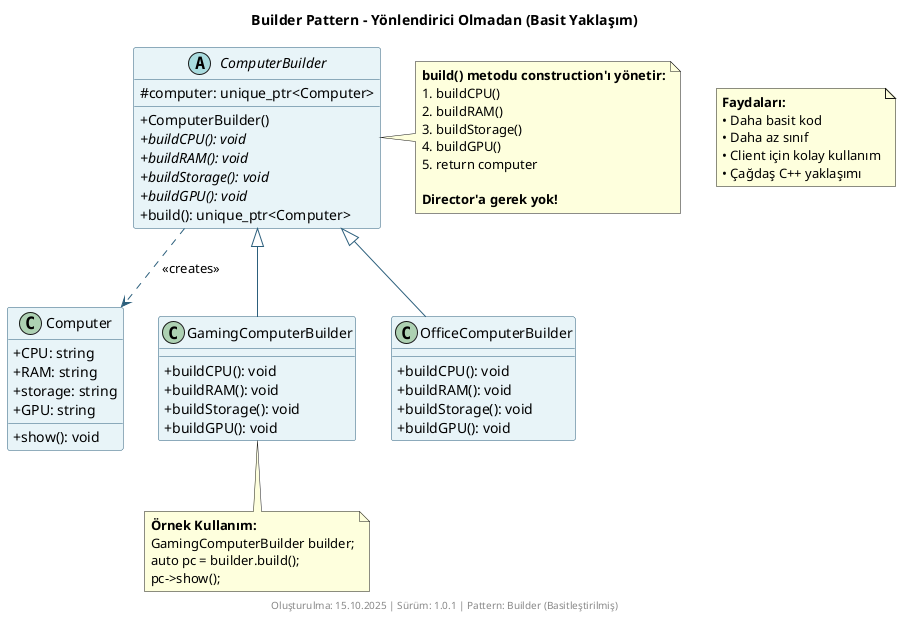 @startuml builder-without-director
/'
 * @file builder-without-director.puml
 * @brief Builder Pattern - Yönlendirici olmadan basit yaklaşım
 * @author AI Assistant
 * @date 15.10.2025
 * @version 1.0
 * 
 * @description Bu diyagram Builder pattern'in Yönlendirici sınıfı olmadan
 *              nasıl kullanılabileceğini gösterir. Builder'ın kendisi
 *              oluşturma sürecini yönetir.
 '/

title Builder Pattern - Yönlendirici Olmadan (Basit Yaklaşım)

skinparam classAttributeIconSize 0
skinparam backgroundColor #FFFFFF
skinparam shadowing false

skinparam class {
    BackgroundColor #E8F4F8
    BorderColor #2C5F7C
    ArrowColor #2C5F7C
}

' Product sınıfı
class Computer {
    +CPU: string
    +RAM: string
    +storage: string
    +GPU: string
    __
    +show(): void
}

' Abstract Builder
abstract class ComputerBuilder {
    #computer: unique_ptr<Computer>
    __
    +ComputerBuilder()
    +{abstract} buildCPU(): void
    +{abstract} buildRAM(): void
    +{abstract} buildStorage(): void
    +{abstract} buildGPU(): void
    +build(): unique_ptr<Computer>
}

' Concrete Builders
class GamingComputerBuilder {
    +buildCPU(): void
    +buildRAM(): void
    +buildStorage(): void
    +buildGPU(): void
}

class OfficeComputerBuilder {
    +buildCPU(): void
    +buildRAM(): void
    +buildStorage(): void
    +buildGPU(): void
}

' İlişkiler
ComputerBuilder ..> Computer : <<creates>>
ComputerBuilder <|-- GamingComputerBuilder
ComputerBuilder <|-- OfficeComputerBuilder

note right of ComputerBuilder
  **build() metodu construction'ı yönetir:**
  1. buildCPU()
  2. buildRAM()
  3. buildStorage()
  4. buildGPU()
  5. return computer
  
  **Director'a gerek yok!**
end note

note bottom of GamingComputerBuilder
  **Örnek Kullanım:**
  GamingComputerBuilder builder;
  auto pc = builder.build();
  pc->show();
end note

note "**Faydaları:**\n• Daha basit kod\n• Daha az sınıf\n• Client için kolay kullanım\n• Çağdaş C++ yaklaşımı" as N1

footer Oluşturulma: 15.10.2025 | Sürüm: 1.0.1 | Pattern: Builder (Basitleştirilmiş)

@enduml


